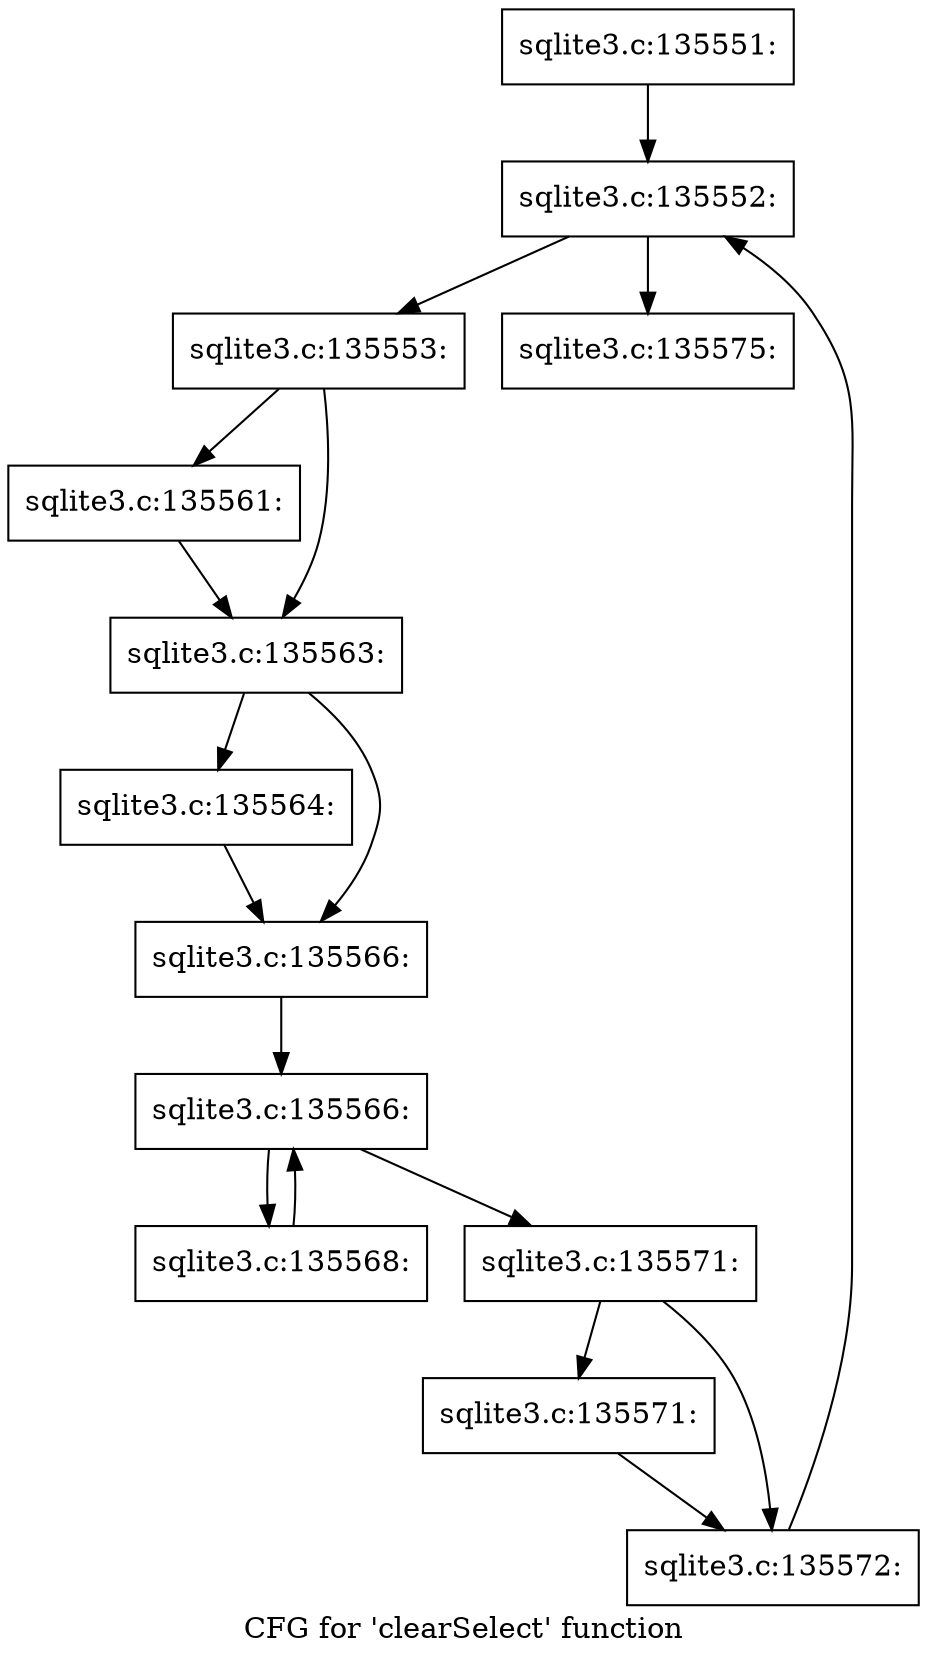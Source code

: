 digraph "CFG for 'clearSelect' function" {
	label="CFG for 'clearSelect' function";

	Node0x55c0f63a01e0 [shape=record,label="{sqlite3.c:135551:}"];
	Node0x55c0f63a01e0 -> Node0x55c0f7fa8bf0;
	Node0x55c0f7fa8bf0 [shape=record,label="{sqlite3.c:135552:}"];
	Node0x55c0f7fa8bf0 -> Node0x55c0f7fa9550;
	Node0x55c0f7fa8bf0 -> Node0x55c0f7fa9440;
	Node0x55c0f7fa9550 [shape=record,label="{sqlite3.c:135553:}"];
	Node0x55c0f7fa9550 -> Node0x55c0f60ca8f0;
	Node0x55c0f7fa9550 -> Node0x55c0f7faa720;
	Node0x55c0f60ca8f0 [shape=record,label="{sqlite3.c:135561:}"];
	Node0x55c0f60ca8f0 -> Node0x55c0f7faa720;
	Node0x55c0f7faa720 [shape=record,label="{sqlite3.c:135563:}"];
	Node0x55c0f7faa720 -> Node0x55c0f6191160;
	Node0x55c0f7faa720 -> Node0x55c0f7fac1d0;
	Node0x55c0f6191160 [shape=record,label="{sqlite3.c:135564:}"];
	Node0x55c0f6191160 -> Node0x55c0f7fac1d0;
	Node0x55c0f7fac1d0 [shape=record,label="{sqlite3.c:135566:}"];
	Node0x55c0f7fac1d0 -> Node0x55c0f67ae750;
	Node0x55c0f67ae750 [shape=record,label="{sqlite3.c:135566:}"];
	Node0x55c0f67ae750 -> Node0x55c0f7fad000;
	Node0x55c0f67ae750 -> Node0x55c0f7face90;
	Node0x55c0f7fad000 [shape=record,label="{sqlite3.c:135568:}"];
	Node0x55c0f7fad000 -> Node0x55c0f67ae750;
	Node0x55c0f7face90 [shape=record,label="{sqlite3.c:135571:}"];
	Node0x55c0f7face90 -> Node0x55c0f7fad5a0;
	Node0x55c0f7face90 -> Node0x55c0f7fad5f0;
	Node0x55c0f7fad5a0 [shape=record,label="{sqlite3.c:135571:}"];
	Node0x55c0f7fad5a0 -> Node0x55c0f7fad5f0;
	Node0x55c0f7fad5f0 [shape=record,label="{sqlite3.c:135572:}"];
	Node0x55c0f7fad5f0 -> Node0x55c0f7fa8bf0;
	Node0x55c0f7fa9440 [shape=record,label="{sqlite3.c:135575:}"];
}
